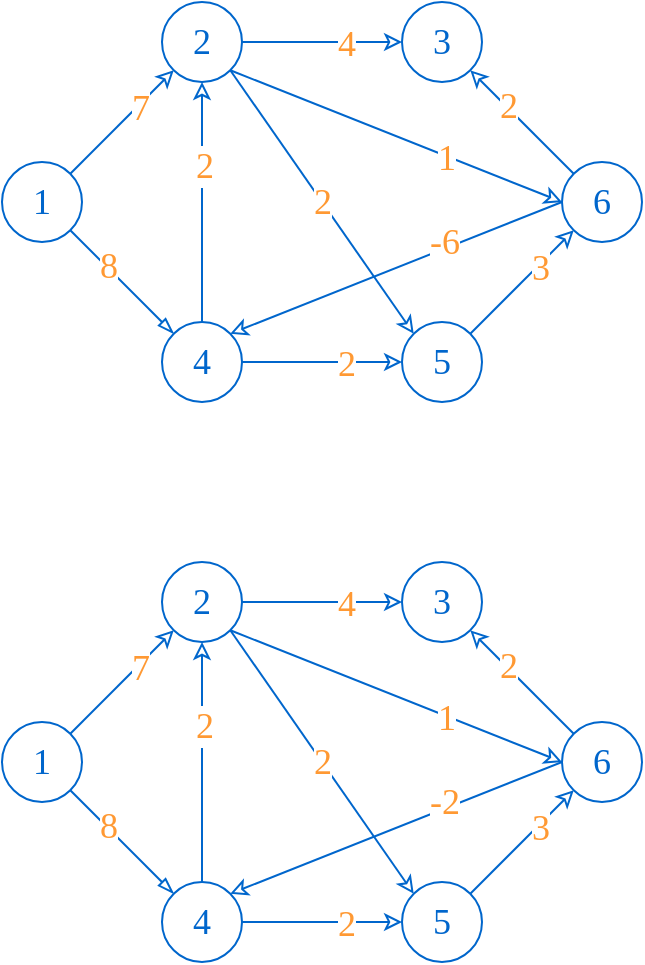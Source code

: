 <mxfile version="24.6.4" type="device">
  <diagram id="EpRN7AvFWJsa4IB050oW" name="Page-1">
    <mxGraphModel dx="593" dy="433" grid="1" gridSize="10" guides="1" tooltips="1" connect="1" arrows="1" fold="1" page="1" pageScale="1" pageWidth="1600" pageHeight="900" math="0" shadow="0">
      <root>
        <mxCell id="0" />
        <mxCell id="1" parent="0" />
        <mxCell id="dAErLzjoi8gS7lEGY0VP-1" value="1" style="ellipse;whiteSpace=wrap;html=1;aspect=fixed;fillColor=none;fontSize=18;fontFamily=Segoe UI Variable Display;fontColor=#0066CC;strokeColor=#0066CC;" parent="1" vertex="1">
          <mxGeometry x="360" y="160" width="40" height="40" as="geometry" />
        </mxCell>
        <mxCell id="dAErLzjoi8gS7lEGY0VP-3" value="2" style="ellipse;whiteSpace=wrap;html=1;aspect=fixed;fillColor=none;fontSize=18;fontFamily=Segoe UI Variable Display;fontColor=#0066CC;strokeColor=#0066CC;" parent="1" vertex="1">
          <mxGeometry x="440" y="80" width="40" height="40" as="geometry" />
        </mxCell>
        <mxCell id="dAErLzjoi8gS7lEGY0VP-4" value="3" style="ellipse;whiteSpace=wrap;html=1;aspect=fixed;fillColor=none;fontSize=18;fontFamily=Segoe UI Variable Display;fontColor=#0066CC;strokeColor=#0066CC;" parent="1" vertex="1">
          <mxGeometry x="560" y="80" width="40" height="40" as="geometry" />
        </mxCell>
        <mxCell id="dAErLzjoi8gS7lEGY0VP-5" value="6" style="ellipse;whiteSpace=wrap;html=1;aspect=fixed;fillColor=none;fontSize=18;fontFamily=Segoe UI Variable Display;fontColor=#0066CC;strokeColor=#0066CC;" parent="1" vertex="1">
          <mxGeometry x="640" y="160" width="40" height="40" as="geometry" />
        </mxCell>
        <mxCell id="dAErLzjoi8gS7lEGY0VP-6" value="4" style="ellipse;whiteSpace=wrap;html=1;aspect=fixed;fillColor=none;fontSize=18;fontFamily=Segoe UI Variable Display;fontColor=#0066CC;strokeColor=#0066CC;" parent="1" vertex="1">
          <mxGeometry x="440" y="240" width="40" height="40" as="geometry" />
        </mxCell>
        <mxCell id="dAErLzjoi8gS7lEGY0VP-7" value="5" style="ellipse;whiteSpace=wrap;html=1;aspect=fixed;fillColor=none;fontSize=18;fontFamily=Segoe UI Variable Display;fontColor=#0066CC;strokeColor=#0066CC;" parent="1" vertex="1">
          <mxGeometry x="560" y="240" width="40" height="40" as="geometry" />
        </mxCell>
        <mxCell id="dAErLzjoi8gS7lEGY0VP-8" value="" style="endArrow=classic;html=1;fontFamily=Segoe UI Variable Display;fontSize=18;fontColor=#0066CC;rounded=0;strokeColor=#0066CC;endFill=0;exitX=1;exitY=0;exitDx=0;exitDy=0;entryX=0;entryY=1;entryDx=0;entryDy=0;" parent="1" source="dAErLzjoi8gS7lEGY0VP-1" target="dAErLzjoi8gS7lEGY0VP-3" edge="1">
          <mxGeometry width="50" height="50" relative="1" as="geometry">
            <mxPoint x="450" y="190" as="sourcePoint" />
            <mxPoint x="500" y="140" as="targetPoint" />
          </mxGeometry>
        </mxCell>
        <mxCell id="dAErLzjoi8gS7lEGY0VP-15" value="7" style="edgeLabel;html=1;align=center;verticalAlign=middle;resizable=0;points=[];fontSize=18;fontFamily=Segoe UI Variable Display;fontColor=#FF9933;" parent="dAErLzjoi8gS7lEGY0VP-8" vertex="1" connectable="0">
          <mxGeometry x="0.305" y="-1" relative="1" as="geometry">
            <mxPoint as="offset" />
          </mxGeometry>
        </mxCell>
        <mxCell id="dAErLzjoi8gS7lEGY0VP-16" value="" style="endArrow=classic;html=1;fontFamily=Segoe UI Variable Display;fontSize=18;fontColor=#0066CC;rounded=0;strokeColor=#0066CC;endFill=0;exitX=1;exitY=0;exitDx=0;exitDy=0;entryX=0;entryY=1;entryDx=0;entryDy=0;" parent="1" source="dAErLzjoi8gS7lEGY0VP-7" target="dAErLzjoi8gS7lEGY0VP-5" edge="1">
          <mxGeometry width="50" height="50" relative="1" as="geometry">
            <mxPoint x="404.142" y="175.858" as="sourcePoint" />
            <mxPoint x="730" y="250" as="targetPoint" />
          </mxGeometry>
        </mxCell>
        <mxCell id="dAErLzjoi8gS7lEGY0VP-17" value="3" style="edgeLabel;html=1;align=center;verticalAlign=middle;resizable=0;points=[];fontSize=18;fontFamily=Segoe UI Variable Display;fontColor=#FF9933;" parent="dAErLzjoi8gS7lEGY0VP-16" vertex="1" connectable="0">
          <mxGeometry x="0.305" y="-1" relative="1" as="geometry">
            <mxPoint as="offset" />
          </mxGeometry>
        </mxCell>
        <mxCell id="dAErLzjoi8gS7lEGY0VP-18" value="" style="endArrow=classic;html=1;fontFamily=Segoe UI Variable Display;fontSize=18;fontColor=#0066CC;rounded=0;strokeColor=#0066CC;endFill=0;entryX=0.5;entryY=1;entryDx=0;entryDy=0;exitX=0.5;exitY=0;exitDx=0;exitDy=0;" parent="1" source="dAErLzjoi8gS7lEGY0VP-6" target="dAErLzjoi8gS7lEGY0VP-3" edge="1">
          <mxGeometry width="50" height="50" relative="1" as="geometry">
            <mxPoint x="570" y="370" as="sourcePoint" />
            <mxPoint x="465.858" y="134.142" as="targetPoint" />
          </mxGeometry>
        </mxCell>
        <mxCell id="dAErLzjoi8gS7lEGY0VP-19" value="2" style="edgeLabel;html=1;align=center;verticalAlign=middle;resizable=0;points=[];fontSize=18;fontFamily=Segoe UI Variable Display;fontColor=#FF9933;" parent="dAErLzjoi8gS7lEGY0VP-18" vertex="1" connectable="0">
          <mxGeometry x="0.305" y="-1" relative="1" as="geometry">
            <mxPoint as="offset" />
          </mxGeometry>
        </mxCell>
        <mxCell id="dAErLzjoi8gS7lEGY0VP-20" value="" style="endArrow=classic;html=1;fontFamily=Segoe UI Variable Display;fontSize=18;fontColor=#0066CC;rounded=0;strokeColor=#0066CC;endFill=0;exitX=0;exitY=0.5;exitDx=0;exitDy=0;entryX=1;entryY=0;entryDx=0;entryDy=0;" parent="1" source="dAErLzjoi8gS7lEGY0VP-5" target="dAErLzjoi8gS7lEGY0VP-6" edge="1">
          <mxGeometry width="50" height="50" relative="1" as="geometry">
            <mxPoint x="424.142" y="195.858" as="sourcePoint" />
            <mxPoint x="475.858" y="144.142" as="targetPoint" />
          </mxGeometry>
        </mxCell>
        <mxCell id="dAErLzjoi8gS7lEGY0VP-21" value="-6" style="edgeLabel;html=1;align=center;verticalAlign=middle;resizable=0;points=[];fontSize=18;fontFamily=Segoe UI Variable Display;fontColor=#FF9933;" parent="dAErLzjoi8gS7lEGY0VP-20" vertex="1" connectable="0">
          <mxGeometry x="0.305" y="-1" relative="1" as="geometry">
            <mxPoint x="49" y="-22" as="offset" />
          </mxGeometry>
        </mxCell>
        <mxCell id="dAErLzjoi8gS7lEGY0VP-22" value="" style="endArrow=classic;html=1;fontFamily=Segoe UI Variable Display;fontSize=18;fontColor=#0066CC;rounded=0;strokeColor=#0066CC;endFill=0;entryX=0;entryY=0;entryDx=0;entryDy=0;exitX=1;exitY=1;exitDx=0;exitDy=0;" parent="1" source="dAErLzjoi8gS7lEGY0VP-3" target="dAErLzjoi8gS7lEGY0VP-7" edge="1">
          <mxGeometry width="50" height="50" relative="1" as="geometry">
            <mxPoint x="550" y="260" as="sourcePoint" />
            <mxPoint x="485.858" y="154.142" as="targetPoint" />
          </mxGeometry>
        </mxCell>
        <mxCell id="dAErLzjoi8gS7lEGY0VP-23" value="2" style="edgeLabel;html=1;align=center;verticalAlign=middle;resizable=0;points=[];fontSize=18;fontFamily=Segoe UI Variable Display;fontColor=#FF9933;" parent="dAErLzjoi8gS7lEGY0VP-22" vertex="1" connectable="0">
          <mxGeometry x="0.305" y="-1" relative="1" as="geometry">
            <mxPoint x="-13" y="-21" as="offset" />
          </mxGeometry>
        </mxCell>
        <mxCell id="dAErLzjoi8gS7lEGY0VP-24" value="" style="endArrow=classic;html=1;fontFamily=Segoe UI Variable Display;fontSize=18;fontColor=#0066CC;rounded=0;strokeColor=#0066CC;endFill=0;entryX=0;entryY=0.5;entryDx=0;entryDy=0;exitX=1;exitY=0.5;exitDx=0;exitDy=0;" parent="1" source="dAErLzjoi8gS7lEGY0VP-6" target="dAErLzjoi8gS7lEGY0VP-7" edge="1">
          <mxGeometry width="50" height="50" relative="1" as="geometry">
            <mxPoint x="490" y="260" as="sourcePoint" />
            <mxPoint x="495.858" y="164.142" as="targetPoint" />
          </mxGeometry>
        </mxCell>
        <mxCell id="dAErLzjoi8gS7lEGY0VP-25" value="2" style="edgeLabel;html=1;align=center;verticalAlign=middle;resizable=0;points=[];fontSize=18;fontFamily=Segoe UI Variable Display;fontColor=#FF9933;" parent="dAErLzjoi8gS7lEGY0VP-24" vertex="1" connectable="0">
          <mxGeometry x="0.305" y="-1" relative="1" as="geometry">
            <mxPoint as="offset" />
          </mxGeometry>
        </mxCell>
        <mxCell id="dAErLzjoi8gS7lEGY0VP-26" value="" style="endArrow=none;html=1;fontFamily=Segoe UI Variable Display;fontSize=18;fontColor=#0066CC;rounded=0;strokeColor=#0066CC;endFill=0;exitX=0;exitY=0;exitDx=0;exitDy=0;entryX=1;entryY=1;entryDx=0;entryDy=0;startArrow=blockThin;startFill=0;" parent="1" source="dAErLzjoi8gS7lEGY0VP-6" target="dAErLzjoi8gS7lEGY0VP-1" edge="1">
          <mxGeometry width="50" height="50" relative="1" as="geometry">
            <mxPoint x="454.142" y="225.858" as="sourcePoint" />
            <mxPoint x="505.858" y="174.142" as="targetPoint" />
          </mxGeometry>
        </mxCell>
        <mxCell id="dAErLzjoi8gS7lEGY0VP-27" value="8" style="edgeLabel;html=1;align=center;verticalAlign=middle;resizable=0;points=[];fontSize=18;fontFamily=Segoe UI Variable Display;fontColor=#FF9933;" parent="dAErLzjoi8gS7lEGY0VP-26" vertex="1" connectable="0">
          <mxGeometry x="0.305" y="-1" relative="1" as="geometry">
            <mxPoint as="offset" />
          </mxGeometry>
        </mxCell>
        <mxCell id="dAErLzjoi8gS7lEGY0VP-28" value="" style="endArrow=classic;html=1;fontFamily=Segoe UI Variable Display;fontSize=18;fontColor=#0066CC;rounded=0;strokeColor=#0066CC;endFill=0;exitX=1;exitY=1;exitDx=0;exitDy=0;entryX=0;entryY=0.5;entryDx=0;entryDy=0;" parent="1" source="dAErLzjoi8gS7lEGY0VP-3" target="dAErLzjoi8gS7lEGY0VP-5" edge="1">
          <mxGeometry width="50" height="50" relative="1" as="geometry">
            <mxPoint x="464.142" y="235.858" as="sourcePoint" />
            <mxPoint x="515.858" y="184.142" as="targetPoint" />
          </mxGeometry>
        </mxCell>
        <mxCell id="dAErLzjoi8gS7lEGY0VP-29" value="1" style="edgeLabel;html=1;align=center;verticalAlign=middle;resizable=0;points=[];fontSize=18;fontFamily=Segoe UI Variable Display;fontColor=#FF9933;" parent="dAErLzjoi8gS7lEGY0VP-28" vertex="1" connectable="0">
          <mxGeometry x="0.305" y="-1" relative="1" as="geometry">
            <mxPoint as="offset" />
          </mxGeometry>
        </mxCell>
        <mxCell id="dAErLzjoi8gS7lEGY0VP-30" value="" style="endArrow=classic;html=1;fontFamily=Segoe UI Variable Display;fontSize=18;fontColor=#0066CC;rounded=0;strokeColor=#0066CC;endFill=0;entryX=1;entryY=1;entryDx=0;entryDy=0;exitX=0;exitY=0;exitDx=0;exitDy=0;" parent="1" source="dAErLzjoi8gS7lEGY0VP-5" target="dAErLzjoi8gS7lEGY0VP-4" edge="1">
          <mxGeometry width="50" height="50" relative="1" as="geometry">
            <mxPoint x="710" y="100" as="sourcePoint" />
            <mxPoint x="525.858" y="194.142" as="targetPoint" />
          </mxGeometry>
        </mxCell>
        <mxCell id="dAErLzjoi8gS7lEGY0VP-31" value="2" style="edgeLabel;html=1;align=center;verticalAlign=middle;resizable=0;points=[];fontSize=18;fontFamily=Segoe UI Variable Display;fontColor=#FF9933;" parent="dAErLzjoi8gS7lEGY0VP-30" vertex="1" connectable="0">
          <mxGeometry x="0.305" y="-1" relative="1" as="geometry">
            <mxPoint as="offset" />
          </mxGeometry>
        </mxCell>
        <mxCell id="dAErLzjoi8gS7lEGY0VP-32" value="" style="endArrow=classic;html=1;fontFamily=Segoe UI Variable Display;fontSize=18;fontColor=#0066CC;rounded=0;strokeColor=#0066CC;endFill=0;exitX=1;exitY=0.5;exitDx=0;exitDy=0;entryX=0;entryY=0.5;entryDx=0;entryDy=0;" parent="1" source="dAErLzjoi8gS7lEGY0VP-3" target="dAErLzjoi8gS7lEGY0VP-4" edge="1">
          <mxGeometry width="50" height="50" relative="1" as="geometry">
            <mxPoint x="484.142" y="255.858" as="sourcePoint" />
            <mxPoint x="535.858" y="204.142" as="targetPoint" />
          </mxGeometry>
        </mxCell>
        <mxCell id="dAErLzjoi8gS7lEGY0VP-33" value="4" style="edgeLabel;html=1;align=center;verticalAlign=middle;resizable=0;points=[];fontSize=18;fontFamily=Segoe UI Variable Display;fontColor=#FF9933;" parent="dAErLzjoi8gS7lEGY0VP-32" vertex="1" connectable="0">
          <mxGeometry x="0.305" y="-1" relative="1" as="geometry">
            <mxPoint as="offset" />
          </mxGeometry>
        </mxCell>
        <mxCell id="OTROkAIxSFJKcnHqAsUK-1" value="1" style="ellipse;whiteSpace=wrap;html=1;aspect=fixed;fillColor=none;fontSize=18;fontFamily=Segoe UI Variable Display;fontColor=#0066CC;strokeColor=#0066CC;" vertex="1" parent="1">
          <mxGeometry x="360" y="440" width="40" height="40" as="geometry" />
        </mxCell>
        <mxCell id="OTROkAIxSFJKcnHqAsUK-2" value="2" style="ellipse;whiteSpace=wrap;html=1;aspect=fixed;fillColor=none;fontSize=18;fontFamily=Segoe UI Variable Display;fontColor=#0066CC;strokeColor=#0066CC;" vertex="1" parent="1">
          <mxGeometry x="440" y="360" width="40" height="40" as="geometry" />
        </mxCell>
        <mxCell id="OTROkAIxSFJKcnHqAsUK-3" value="3" style="ellipse;whiteSpace=wrap;html=1;aspect=fixed;fillColor=none;fontSize=18;fontFamily=Segoe UI Variable Display;fontColor=#0066CC;strokeColor=#0066CC;" vertex="1" parent="1">
          <mxGeometry x="560" y="360" width="40" height="40" as="geometry" />
        </mxCell>
        <mxCell id="OTROkAIxSFJKcnHqAsUK-4" value="6" style="ellipse;whiteSpace=wrap;html=1;aspect=fixed;fillColor=none;fontSize=18;fontFamily=Segoe UI Variable Display;fontColor=#0066CC;strokeColor=#0066CC;" vertex="1" parent="1">
          <mxGeometry x="640" y="440" width="40" height="40" as="geometry" />
        </mxCell>
        <mxCell id="OTROkAIxSFJKcnHqAsUK-5" value="4" style="ellipse;whiteSpace=wrap;html=1;aspect=fixed;fillColor=none;fontSize=18;fontFamily=Segoe UI Variable Display;fontColor=#0066CC;strokeColor=#0066CC;" vertex="1" parent="1">
          <mxGeometry x="440" y="520" width="40" height="40" as="geometry" />
        </mxCell>
        <mxCell id="OTROkAIxSFJKcnHqAsUK-6" value="5" style="ellipse;whiteSpace=wrap;html=1;aspect=fixed;fillColor=none;fontSize=18;fontFamily=Segoe UI Variable Display;fontColor=#0066CC;strokeColor=#0066CC;" vertex="1" parent="1">
          <mxGeometry x="560" y="520" width="40" height="40" as="geometry" />
        </mxCell>
        <mxCell id="OTROkAIxSFJKcnHqAsUK-7" value="" style="endArrow=classic;html=1;fontFamily=Segoe UI Variable Display;fontSize=18;fontColor=#0066CC;rounded=0;strokeColor=#0066CC;endFill=0;exitX=1;exitY=0;exitDx=0;exitDy=0;entryX=0;entryY=1;entryDx=0;entryDy=0;" edge="1" parent="1" source="OTROkAIxSFJKcnHqAsUK-1" target="OTROkAIxSFJKcnHqAsUK-2">
          <mxGeometry width="50" height="50" relative="1" as="geometry">
            <mxPoint x="450" y="470" as="sourcePoint" />
            <mxPoint x="500" y="420" as="targetPoint" />
          </mxGeometry>
        </mxCell>
        <mxCell id="OTROkAIxSFJKcnHqAsUK-8" value="7" style="edgeLabel;html=1;align=center;verticalAlign=middle;resizable=0;points=[];fontSize=18;fontFamily=Segoe UI Variable Display;fontColor=#FF9933;" vertex="1" connectable="0" parent="OTROkAIxSFJKcnHqAsUK-7">
          <mxGeometry x="0.305" y="-1" relative="1" as="geometry">
            <mxPoint as="offset" />
          </mxGeometry>
        </mxCell>
        <mxCell id="OTROkAIxSFJKcnHqAsUK-9" value="" style="endArrow=classic;html=1;fontFamily=Segoe UI Variable Display;fontSize=18;fontColor=#0066CC;rounded=0;strokeColor=#0066CC;endFill=0;exitX=1;exitY=0;exitDx=0;exitDy=0;entryX=0;entryY=1;entryDx=0;entryDy=0;" edge="1" parent="1" source="OTROkAIxSFJKcnHqAsUK-6" target="OTROkAIxSFJKcnHqAsUK-4">
          <mxGeometry width="50" height="50" relative="1" as="geometry">
            <mxPoint x="404.142" y="455.858" as="sourcePoint" />
            <mxPoint x="730" y="530" as="targetPoint" />
          </mxGeometry>
        </mxCell>
        <mxCell id="OTROkAIxSFJKcnHqAsUK-10" value="3" style="edgeLabel;html=1;align=center;verticalAlign=middle;resizable=0;points=[];fontSize=18;fontFamily=Segoe UI Variable Display;fontColor=#FF9933;" vertex="1" connectable="0" parent="OTROkAIxSFJKcnHqAsUK-9">
          <mxGeometry x="0.305" y="-1" relative="1" as="geometry">
            <mxPoint as="offset" />
          </mxGeometry>
        </mxCell>
        <mxCell id="OTROkAIxSFJKcnHqAsUK-11" value="" style="endArrow=classic;html=1;fontFamily=Segoe UI Variable Display;fontSize=18;fontColor=#0066CC;rounded=0;strokeColor=#0066CC;endFill=0;entryX=0.5;entryY=1;entryDx=0;entryDy=0;exitX=0.5;exitY=0;exitDx=0;exitDy=0;" edge="1" parent="1" source="OTROkAIxSFJKcnHqAsUK-5" target="OTROkAIxSFJKcnHqAsUK-2">
          <mxGeometry width="50" height="50" relative="1" as="geometry">
            <mxPoint x="570" y="650" as="sourcePoint" />
            <mxPoint x="465.858" y="414.142" as="targetPoint" />
          </mxGeometry>
        </mxCell>
        <mxCell id="OTROkAIxSFJKcnHqAsUK-12" value="2" style="edgeLabel;html=1;align=center;verticalAlign=middle;resizable=0;points=[];fontSize=18;fontFamily=Segoe UI Variable Display;fontColor=#FF9933;" vertex="1" connectable="0" parent="OTROkAIxSFJKcnHqAsUK-11">
          <mxGeometry x="0.305" y="-1" relative="1" as="geometry">
            <mxPoint as="offset" />
          </mxGeometry>
        </mxCell>
        <mxCell id="OTROkAIxSFJKcnHqAsUK-13" value="" style="endArrow=classic;html=1;fontFamily=Segoe UI Variable Display;fontSize=18;fontColor=#0066CC;rounded=0;strokeColor=#0066CC;endFill=0;exitX=0;exitY=0.5;exitDx=0;exitDy=0;entryX=1;entryY=0;entryDx=0;entryDy=0;" edge="1" parent="1" source="OTROkAIxSFJKcnHqAsUK-4" target="OTROkAIxSFJKcnHqAsUK-5">
          <mxGeometry width="50" height="50" relative="1" as="geometry">
            <mxPoint x="424.142" y="475.858" as="sourcePoint" />
            <mxPoint x="475.858" y="424.142" as="targetPoint" />
          </mxGeometry>
        </mxCell>
        <mxCell id="OTROkAIxSFJKcnHqAsUK-14" value="-2" style="edgeLabel;html=1;align=center;verticalAlign=middle;resizable=0;points=[];fontSize=18;fontFamily=Segoe UI Variable Display;fontColor=#FF9933;" vertex="1" connectable="0" parent="OTROkAIxSFJKcnHqAsUK-13">
          <mxGeometry x="0.305" y="-1" relative="1" as="geometry">
            <mxPoint x="49" y="-22" as="offset" />
          </mxGeometry>
        </mxCell>
        <mxCell id="OTROkAIxSFJKcnHqAsUK-15" value="" style="endArrow=classic;html=1;fontFamily=Segoe UI Variable Display;fontSize=18;fontColor=#0066CC;rounded=0;strokeColor=#0066CC;endFill=0;entryX=0;entryY=0;entryDx=0;entryDy=0;exitX=1;exitY=1;exitDx=0;exitDy=0;" edge="1" parent="1" source="OTROkAIxSFJKcnHqAsUK-2" target="OTROkAIxSFJKcnHqAsUK-6">
          <mxGeometry width="50" height="50" relative="1" as="geometry">
            <mxPoint x="550" y="540" as="sourcePoint" />
            <mxPoint x="485.858" y="434.142" as="targetPoint" />
          </mxGeometry>
        </mxCell>
        <mxCell id="OTROkAIxSFJKcnHqAsUK-16" value="2" style="edgeLabel;html=1;align=center;verticalAlign=middle;resizable=0;points=[];fontSize=18;fontFamily=Segoe UI Variable Display;fontColor=#FF9933;" vertex="1" connectable="0" parent="OTROkAIxSFJKcnHqAsUK-15">
          <mxGeometry x="0.305" y="-1" relative="1" as="geometry">
            <mxPoint x="-13" y="-21" as="offset" />
          </mxGeometry>
        </mxCell>
        <mxCell id="OTROkAIxSFJKcnHqAsUK-17" value="" style="endArrow=classic;html=1;fontFamily=Segoe UI Variable Display;fontSize=18;fontColor=#0066CC;rounded=0;strokeColor=#0066CC;endFill=0;entryX=0;entryY=0.5;entryDx=0;entryDy=0;exitX=1;exitY=0.5;exitDx=0;exitDy=0;" edge="1" parent="1" source="OTROkAIxSFJKcnHqAsUK-5" target="OTROkAIxSFJKcnHqAsUK-6">
          <mxGeometry width="50" height="50" relative="1" as="geometry">
            <mxPoint x="490" y="540" as="sourcePoint" />
            <mxPoint x="495.858" y="444.142" as="targetPoint" />
          </mxGeometry>
        </mxCell>
        <mxCell id="OTROkAIxSFJKcnHqAsUK-18" value="2" style="edgeLabel;html=1;align=center;verticalAlign=middle;resizable=0;points=[];fontSize=18;fontFamily=Segoe UI Variable Display;fontColor=#FF9933;" vertex="1" connectable="0" parent="OTROkAIxSFJKcnHqAsUK-17">
          <mxGeometry x="0.305" y="-1" relative="1" as="geometry">
            <mxPoint as="offset" />
          </mxGeometry>
        </mxCell>
        <mxCell id="OTROkAIxSFJKcnHqAsUK-19" value="" style="endArrow=none;html=1;fontFamily=Segoe UI Variable Display;fontSize=18;fontColor=#0066CC;rounded=0;strokeColor=#0066CC;endFill=0;exitX=0;exitY=0;exitDx=0;exitDy=0;entryX=1;entryY=1;entryDx=0;entryDy=0;startArrow=blockThin;startFill=0;" edge="1" parent="1" source="OTROkAIxSFJKcnHqAsUK-5" target="OTROkAIxSFJKcnHqAsUK-1">
          <mxGeometry width="50" height="50" relative="1" as="geometry">
            <mxPoint x="454.142" y="505.858" as="sourcePoint" />
            <mxPoint x="505.858" y="454.142" as="targetPoint" />
          </mxGeometry>
        </mxCell>
        <mxCell id="OTROkAIxSFJKcnHqAsUK-20" value="8" style="edgeLabel;html=1;align=center;verticalAlign=middle;resizable=0;points=[];fontSize=18;fontFamily=Segoe UI Variable Display;fontColor=#FF9933;" vertex="1" connectable="0" parent="OTROkAIxSFJKcnHqAsUK-19">
          <mxGeometry x="0.305" y="-1" relative="1" as="geometry">
            <mxPoint as="offset" />
          </mxGeometry>
        </mxCell>
        <mxCell id="OTROkAIxSFJKcnHqAsUK-21" value="" style="endArrow=classic;html=1;fontFamily=Segoe UI Variable Display;fontSize=18;fontColor=#0066CC;rounded=0;strokeColor=#0066CC;endFill=0;exitX=1;exitY=1;exitDx=0;exitDy=0;entryX=0;entryY=0.5;entryDx=0;entryDy=0;" edge="1" parent="1" source="OTROkAIxSFJKcnHqAsUK-2" target="OTROkAIxSFJKcnHqAsUK-4">
          <mxGeometry width="50" height="50" relative="1" as="geometry">
            <mxPoint x="464.142" y="515.858" as="sourcePoint" />
            <mxPoint x="515.858" y="464.142" as="targetPoint" />
          </mxGeometry>
        </mxCell>
        <mxCell id="OTROkAIxSFJKcnHqAsUK-22" value="1" style="edgeLabel;html=1;align=center;verticalAlign=middle;resizable=0;points=[];fontSize=18;fontFamily=Segoe UI Variable Display;fontColor=#FF9933;" vertex="1" connectable="0" parent="OTROkAIxSFJKcnHqAsUK-21">
          <mxGeometry x="0.305" y="-1" relative="1" as="geometry">
            <mxPoint as="offset" />
          </mxGeometry>
        </mxCell>
        <mxCell id="OTROkAIxSFJKcnHqAsUK-23" value="" style="endArrow=classic;html=1;fontFamily=Segoe UI Variable Display;fontSize=18;fontColor=#0066CC;rounded=0;strokeColor=#0066CC;endFill=0;entryX=1;entryY=1;entryDx=0;entryDy=0;exitX=0;exitY=0;exitDx=0;exitDy=0;" edge="1" parent="1" source="OTROkAIxSFJKcnHqAsUK-4" target="OTROkAIxSFJKcnHqAsUK-3">
          <mxGeometry width="50" height="50" relative="1" as="geometry">
            <mxPoint x="710" y="380" as="sourcePoint" />
            <mxPoint x="525.858" y="474.142" as="targetPoint" />
          </mxGeometry>
        </mxCell>
        <mxCell id="OTROkAIxSFJKcnHqAsUK-24" value="2" style="edgeLabel;html=1;align=center;verticalAlign=middle;resizable=0;points=[];fontSize=18;fontFamily=Segoe UI Variable Display;fontColor=#FF9933;" vertex="1" connectable="0" parent="OTROkAIxSFJKcnHqAsUK-23">
          <mxGeometry x="0.305" y="-1" relative="1" as="geometry">
            <mxPoint as="offset" />
          </mxGeometry>
        </mxCell>
        <mxCell id="OTROkAIxSFJKcnHqAsUK-25" value="" style="endArrow=classic;html=1;fontFamily=Segoe UI Variable Display;fontSize=18;fontColor=#0066CC;rounded=0;strokeColor=#0066CC;endFill=0;exitX=1;exitY=0.5;exitDx=0;exitDy=0;entryX=0;entryY=0.5;entryDx=0;entryDy=0;" edge="1" parent="1" source="OTROkAIxSFJKcnHqAsUK-2" target="OTROkAIxSFJKcnHqAsUK-3">
          <mxGeometry width="50" height="50" relative="1" as="geometry">
            <mxPoint x="484.142" y="535.858" as="sourcePoint" />
            <mxPoint x="535.858" y="484.142" as="targetPoint" />
          </mxGeometry>
        </mxCell>
        <mxCell id="OTROkAIxSFJKcnHqAsUK-26" value="4" style="edgeLabel;html=1;align=center;verticalAlign=middle;resizable=0;points=[];fontSize=18;fontFamily=Segoe UI Variable Display;fontColor=#FF9933;" vertex="1" connectable="0" parent="OTROkAIxSFJKcnHqAsUK-25">
          <mxGeometry x="0.305" y="-1" relative="1" as="geometry">
            <mxPoint as="offset" />
          </mxGeometry>
        </mxCell>
      </root>
    </mxGraphModel>
  </diagram>
</mxfile>
